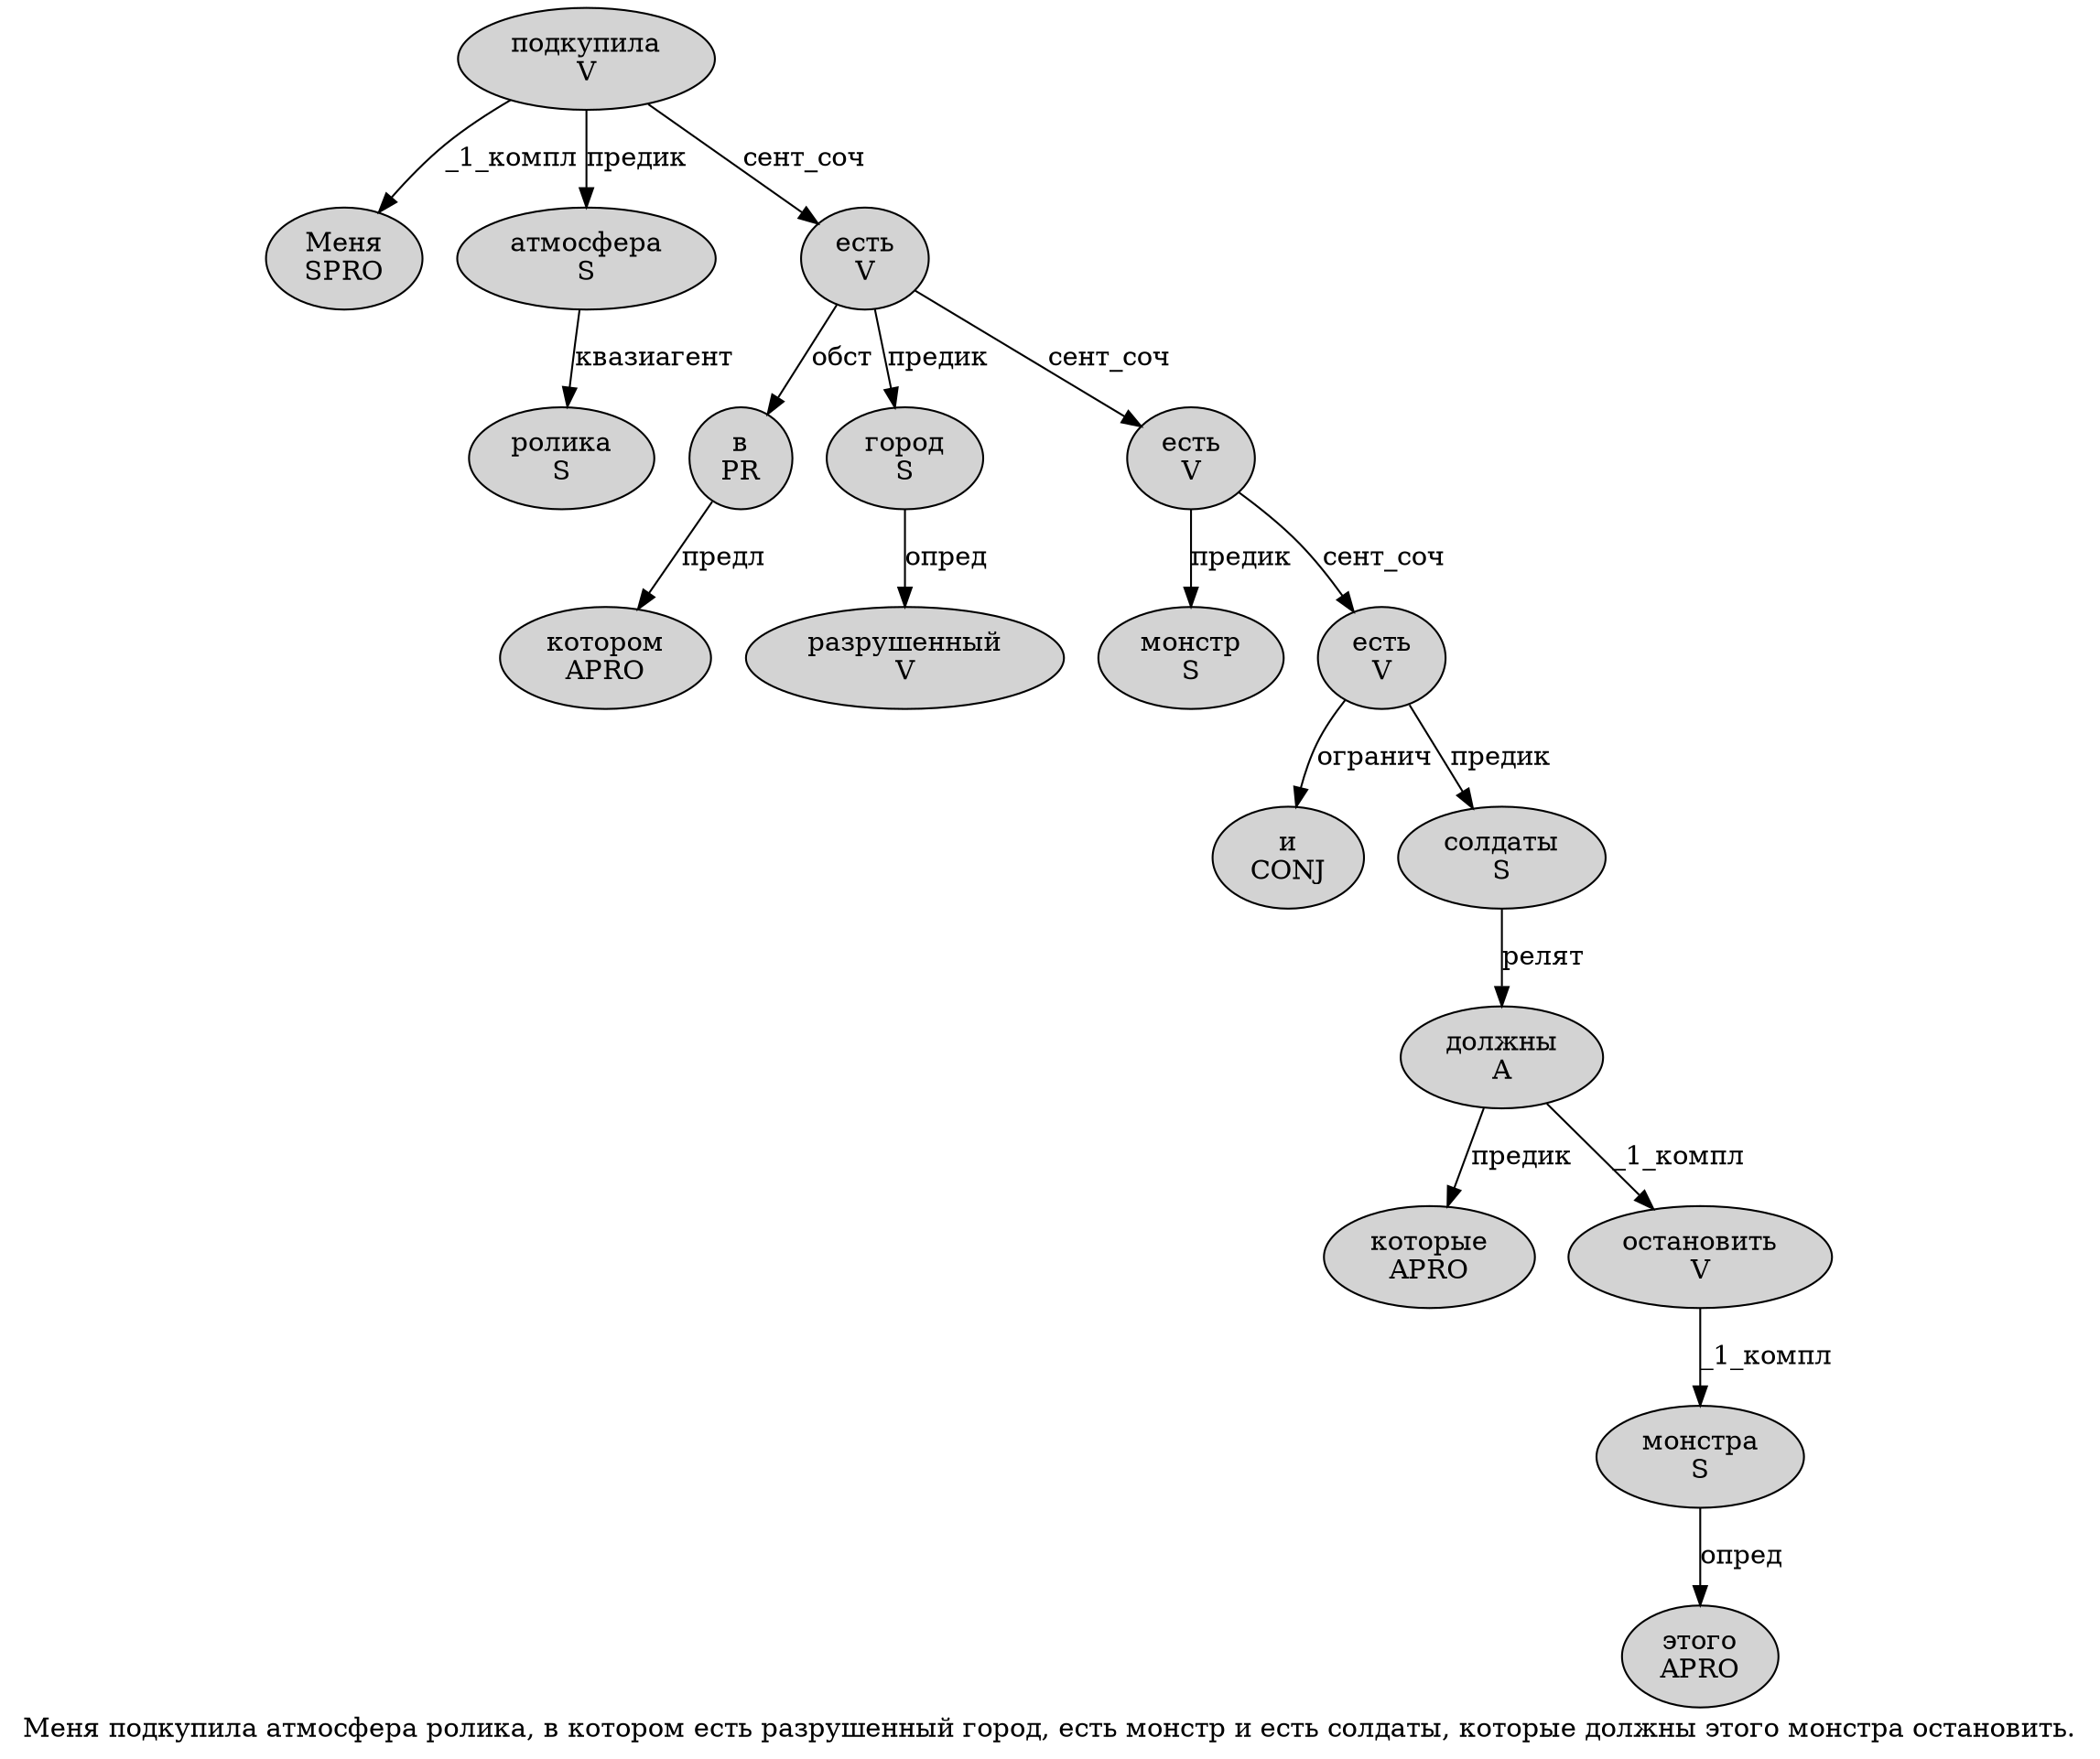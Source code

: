 digraph SENTENCE_4639 {
	graph [label="Меня подкупила атмосфера ролика, в котором есть разрушенный город, есть монстр и есть солдаты, которые должны этого монстра остановить."]
	node [style=filled]
		0 [label="Меня
SPRO" color="" fillcolor=lightgray penwidth=1 shape=ellipse]
		1 [label="подкупила
V" color="" fillcolor=lightgray penwidth=1 shape=ellipse]
		2 [label="атмосфера
S" color="" fillcolor=lightgray penwidth=1 shape=ellipse]
		3 [label="ролика
S" color="" fillcolor=lightgray penwidth=1 shape=ellipse]
		5 [label="в
PR" color="" fillcolor=lightgray penwidth=1 shape=ellipse]
		6 [label="котором
APRO" color="" fillcolor=lightgray penwidth=1 shape=ellipse]
		7 [label="есть
V" color="" fillcolor=lightgray penwidth=1 shape=ellipse]
		8 [label="разрушенный
V" color="" fillcolor=lightgray penwidth=1 shape=ellipse]
		9 [label="город
S" color="" fillcolor=lightgray penwidth=1 shape=ellipse]
		11 [label="есть
V" color="" fillcolor=lightgray penwidth=1 shape=ellipse]
		12 [label="монстр
S" color="" fillcolor=lightgray penwidth=1 shape=ellipse]
		13 [label="и
CONJ" color="" fillcolor=lightgray penwidth=1 shape=ellipse]
		14 [label="есть
V" color="" fillcolor=lightgray penwidth=1 shape=ellipse]
		15 [label="солдаты
S" color="" fillcolor=lightgray penwidth=1 shape=ellipse]
		17 [label="которые
APRO" color="" fillcolor=lightgray penwidth=1 shape=ellipse]
		18 [label="должны
A" color="" fillcolor=lightgray penwidth=1 shape=ellipse]
		19 [label="этого
APRO" color="" fillcolor=lightgray penwidth=1 shape=ellipse]
		20 [label="монстра
S" color="" fillcolor=lightgray penwidth=1 shape=ellipse]
		21 [label="остановить
V" color="" fillcolor=lightgray penwidth=1 shape=ellipse]
			11 -> 12 [label="предик"]
			11 -> 14 [label="сент_соч"]
			21 -> 20 [label="_1_компл"]
			14 -> 13 [label="огранич"]
			14 -> 15 [label="предик"]
			15 -> 18 [label="релят"]
			7 -> 5 [label="обст"]
			7 -> 9 [label="предик"]
			7 -> 11 [label="сент_соч"]
			1 -> 0 [label="_1_компл"]
			1 -> 2 [label="предик"]
			1 -> 7 [label="сент_соч"]
			5 -> 6 [label="предл"]
			18 -> 17 [label="предик"]
			18 -> 21 [label="_1_компл"]
			20 -> 19 [label="опред"]
			9 -> 8 [label="опред"]
			2 -> 3 [label="квазиагент"]
}